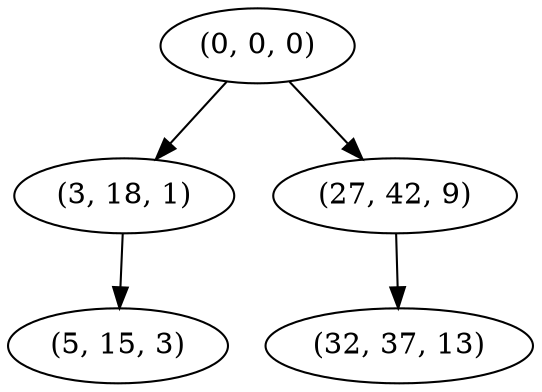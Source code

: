 digraph tree {
    "(0, 0, 0)";
    "(3, 18, 1)";
    "(5, 15, 3)";
    "(27, 42, 9)";
    "(32, 37, 13)";
    "(0, 0, 0)" -> "(3, 18, 1)";
    "(0, 0, 0)" -> "(27, 42, 9)";
    "(3, 18, 1)" -> "(5, 15, 3)";
    "(27, 42, 9)" -> "(32, 37, 13)";
}

